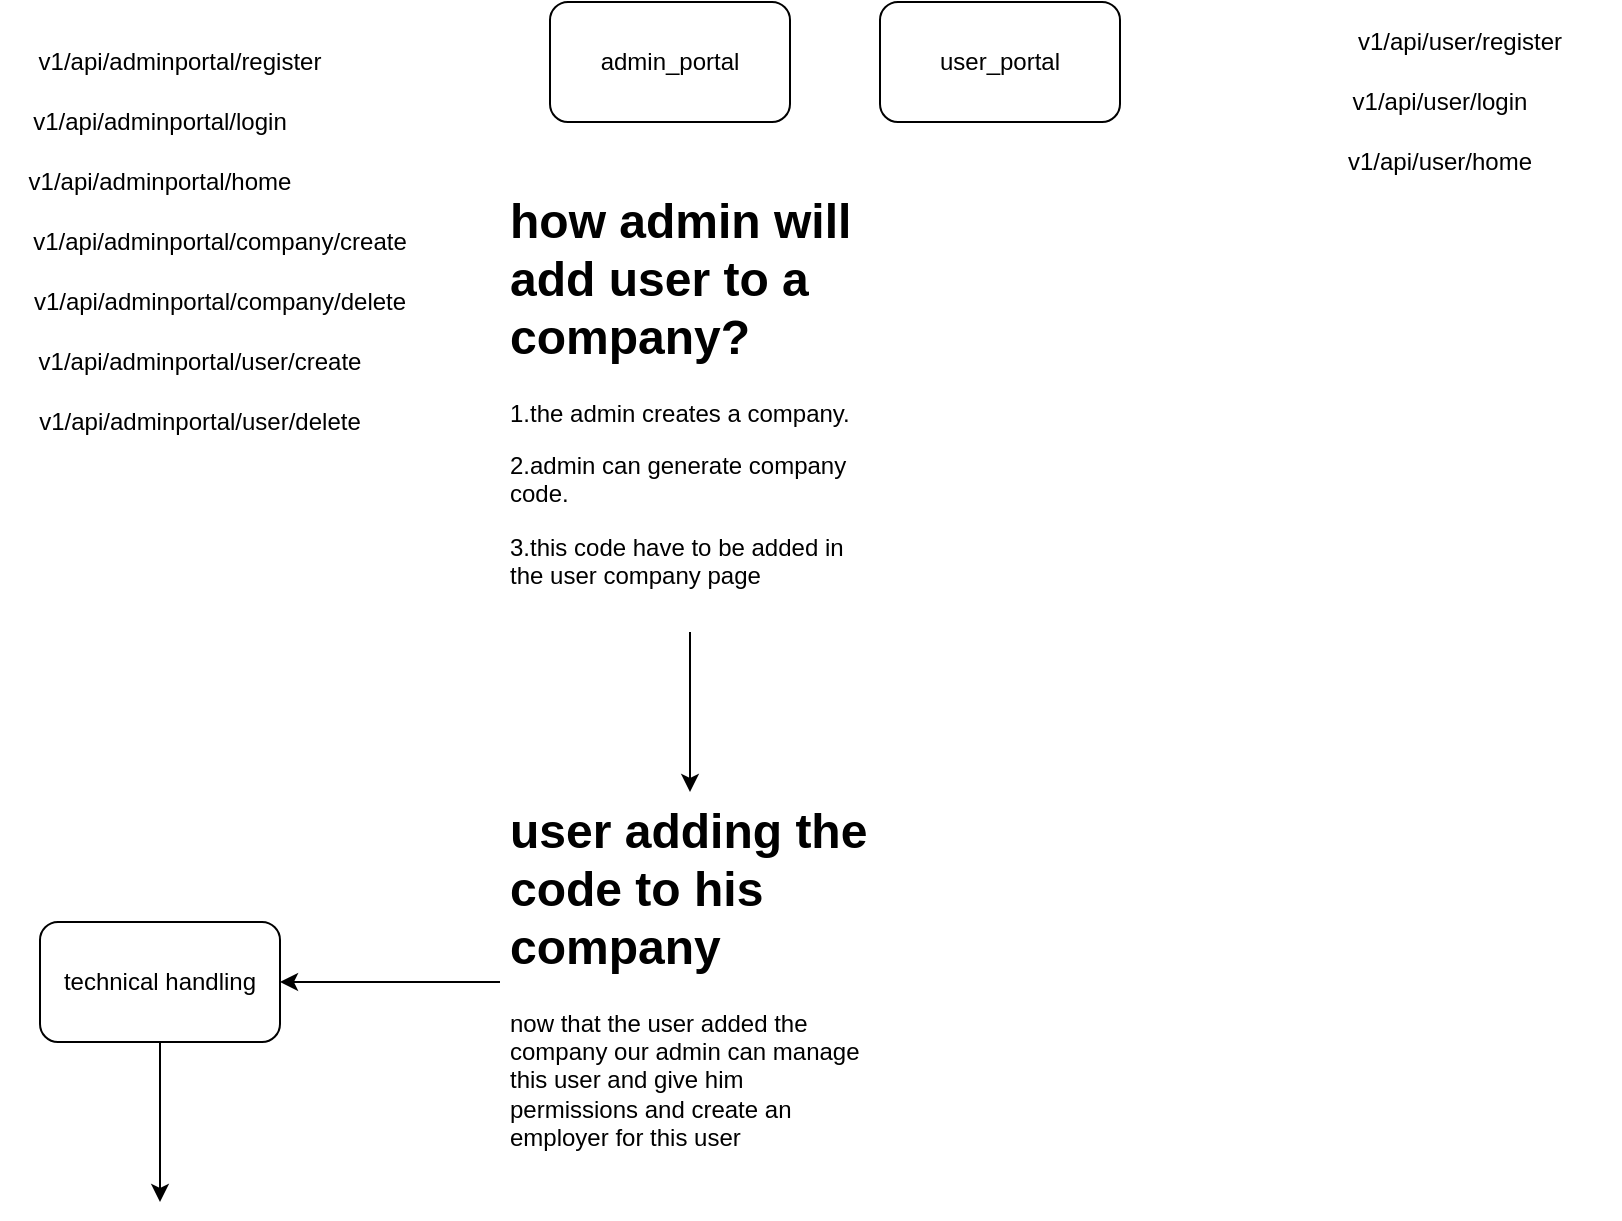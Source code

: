 <mxfile version="24.1.0" type="device">
  <diagram name="Page-1" id="au8BLat31U1E7mPtGl3_">
    <mxGraphModel dx="1077" dy="622" grid="1" gridSize="10" guides="1" tooltips="1" connect="1" arrows="1" fold="1" page="1" pageScale="1" pageWidth="850" pageHeight="1100" math="0" shadow="0">
      <root>
        <mxCell id="0" />
        <mxCell id="1" parent="0" />
        <mxCell id="ct3IxivBum2_tP7J4uRt-52" value="admin_portal" style="rounded=1;whiteSpace=wrap;html=1;" parent="1" vertex="1">
          <mxGeometry x="305" y="45" width="120" height="60" as="geometry" />
        </mxCell>
        <mxCell id="ct3IxivBum2_tP7J4uRt-53" value="user_portal" style="rounded=1;whiteSpace=wrap;html=1;" parent="1" vertex="1">
          <mxGeometry x="470" y="45" width="120" height="60" as="geometry" />
        </mxCell>
        <mxCell id="ct3IxivBum2_tP7J4uRt-55" value="v1/api/adminportal/register" style="text;html=1;align=center;verticalAlign=middle;whiteSpace=wrap;rounded=0;" parent="1" vertex="1">
          <mxGeometry x="40" y="60" width="160" height="30" as="geometry" />
        </mxCell>
        <mxCell id="ct3IxivBum2_tP7J4uRt-57" value="v1/api/adminportal/login" style="text;html=1;align=center;verticalAlign=middle;whiteSpace=wrap;rounded=0;" parent="1" vertex="1">
          <mxGeometry x="30" y="90" width="160" height="30" as="geometry" />
        </mxCell>
        <mxCell id="ct3IxivBum2_tP7J4uRt-58" value="v1/api/adminportal/home" style="text;html=1;align=center;verticalAlign=middle;whiteSpace=wrap;rounded=0;" parent="1" vertex="1">
          <mxGeometry x="30" y="120" width="160" height="30" as="geometry" />
        </mxCell>
        <mxCell id="ct3IxivBum2_tP7J4uRt-59" value="v1/api/adminportal/company/create" style="text;html=1;align=center;verticalAlign=middle;whiteSpace=wrap;rounded=0;" parent="1" vertex="1">
          <mxGeometry x="40" y="150" width="200" height="30" as="geometry" />
        </mxCell>
        <mxCell id="ct3IxivBum2_tP7J4uRt-60" value="v1/api/adminportal/company/delete" style="text;html=1;align=center;verticalAlign=middle;whiteSpace=wrap;rounded=0;" parent="1" vertex="1">
          <mxGeometry x="40" y="180" width="200" height="30" as="geometry" />
        </mxCell>
        <mxCell id="ct3IxivBum2_tP7J4uRt-61" value="v1/api/adminportal/user/create" style="text;html=1;align=center;verticalAlign=middle;whiteSpace=wrap;rounded=0;" parent="1" vertex="1">
          <mxGeometry x="30" y="210" width="200" height="30" as="geometry" />
        </mxCell>
        <mxCell id="ct3IxivBum2_tP7J4uRt-62" value="v1/api/adminportal/user/delete" style="text;html=1;align=center;verticalAlign=middle;whiteSpace=wrap;rounded=0;" parent="1" vertex="1">
          <mxGeometry x="30" y="240" width="200" height="30" as="geometry" />
        </mxCell>
        <mxCell id="ct3IxivBum2_tP7J4uRt-63" value="v1/api/user/register" style="text;html=1;align=center;verticalAlign=middle;whiteSpace=wrap;rounded=0;" parent="1" vertex="1">
          <mxGeometry x="680" y="50" width="160" height="30" as="geometry" />
        </mxCell>
        <mxCell id="ct3IxivBum2_tP7J4uRt-64" value="v1/api/user/login" style="text;html=1;align=center;verticalAlign=middle;whiteSpace=wrap;rounded=0;" parent="1" vertex="1">
          <mxGeometry x="670" y="80" width="160" height="30" as="geometry" />
        </mxCell>
        <mxCell id="ct3IxivBum2_tP7J4uRt-65" value="v1/api/user/home" style="text;html=1;align=center;verticalAlign=middle;whiteSpace=wrap;rounded=0;" parent="1" vertex="1">
          <mxGeometry x="670" y="110" width="160" height="30" as="geometry" />
        </mxCell>
        <mxCell id="I_1H-PwaqH8emQdjbOPr-4" value="" style="edgeStyle=orthogonalEdgeStyle;rounded=0;orthogonalLoop=1;jettySize=auto;html=1;" edge="1" parent="1" source="ct3IxivBum2_tP7J4uRt-70" target="I_1H-PwaqH8emQdjbOPr-3">
          <mxGeometry relative="1" as="geometry" />
        </mxCell>
        <mxCell id="ct3IxivBum2_tP7J4uRt-70" value="&lt;h1&gt;how admin will add user to a company?&lt;/h1&gt;&lt;p&gt;1.the admin creates a company.&lt;/p&gt;&lt;p&gt;2.admin can generate company code.&lt;/p&gt;&lt;p&gt;3.this code have to be added in the user company page&lt;/p&gt;&lt;p&gt;&lt;br&gt;&lt;/p&gt;" style="text;html=1;spacing=5;spacingTop=-20;whiteSpace=wrap;overflow=hidden;rounded=0;" parent="1" vertex="1">
          <mxGeometry x="280" y="135" width="190" height="225" as="geometry" />
        </mxCell>
        <mxCell id="I_1H-PwaqH8emQdjbOPr-7" value="" style="edgeStyle=orthogonalEdgeStyle;rounded=0;orthogonalLoop=1;jettySize=auto;html=1;" edge="1" parent="1" source="I_1H-PwaqH8emQdjbOPr-3" target="I_1H-PwaqH8emQdjbOPr-8">
          <mxGeometry relative="1" as="geometry">
            <mxPoint x="200" y="535" as="targetPoint" />
          </mxGeometry>
        </mxCell>
        <mxCell id="I_1H-PwaqH8emQdjbOPr-3" value="&lt;h1&gt;user adding the code to his company&lt;/h1&gt;&lt;div&gt;now that the user added the company our admin can manage this user and give him permissions and create an employer for this user&lt;/div&gt;" style="text;html=1;spacing=5;spacingTop=-20;whiteSpace=wrap;overflow=hidden;rounded=0;" vertex="1" parent="1">
          <mxGeometry x="280" y="440" width="190" height="190" as="geometry" />
        </mxCell>
        <mxCell id="I_1H-PwaqH8emQdjbOPr-10" value="" style="edgeStyle=orthogonalEdgeStyle;rounded=0;orthogonalLoop=1;jettySize=auto;html=1;" edge="1" parent="1" source="I_1H-PwaqH8emQdjbOPr-8">
          <mxGeometry relative="1" as="geometry">
            <mxPoint x="110" y="645" as="targetPoint" />
          </mxGeometry>
        </mxCell>
        <mxCell id="I_1H-PwaqH8emQdjbOPr-8" value="technical handling" style="rounded=1;whiteSpace=wrap;html=1;" vertex="1" parent="1">
          <mxGeometry x="50" y="505" width="120" height="60" as="geometry" />
        </mxCell>
      </root>
    </mxGraphModel>
  </diagram>
</mxfile>
